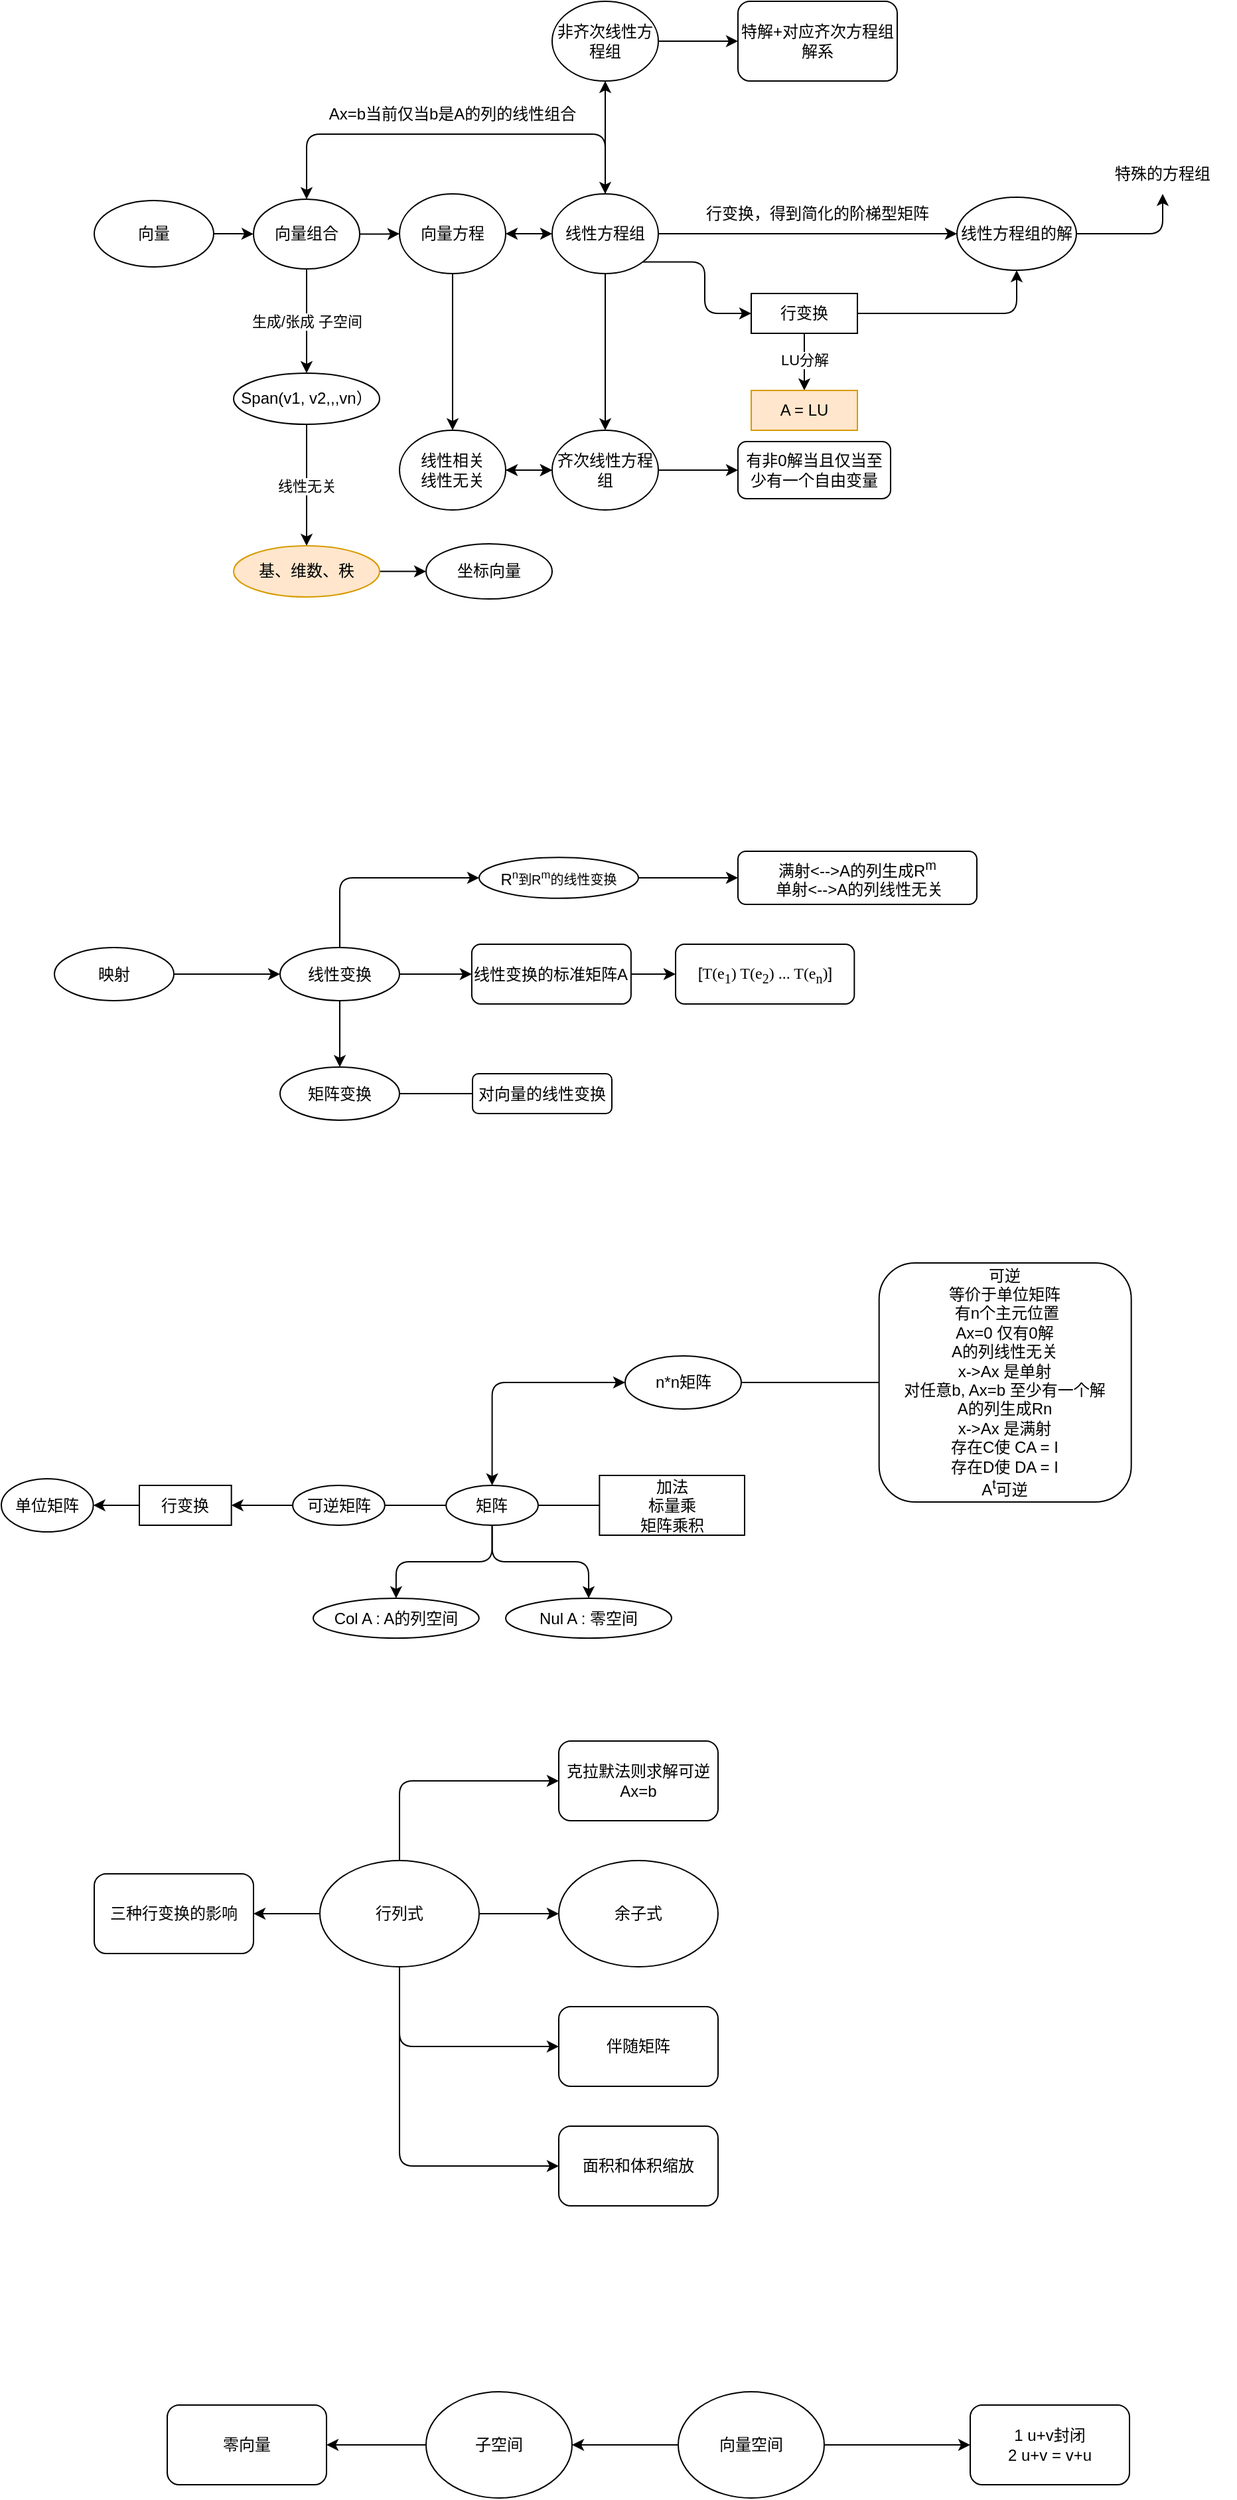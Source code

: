 <mxfile version="20.5.1" type="github">
  <diagram name="Page-1" id="e7e014a7-5840-1c2e-5031-d8a46d1fe8dd">
    <mxGraphModel dx="1422" dy="762" grid="1" gridSize="10" guides="1" tooltips="1" connect="1" arrows="1" fold="1" page="1" pageScale="1" pageWidth="827" pageHeight="11169" background="none" math="0" shadow="0">
      <root>
        <mxCell id="0" />
        <mxCell id="1" parent="0" />
        <mxCell id="oNJBq7v1mSASrG1cI6hb-3" value="" style="edgeStyle=orthogonalEdgeStyle;rounded=0;orthogonalLoop=1;jettySize=auto;html=1;" parent="1" source="oNJBq7v1mSASrG1cI6hb-1" target="oNJBq7v1mSASrG1cI6hb-2" edge="1">
          <mxGeometry relative="1" as="geometry" />
        </mxCell>
        <mxCell id="oNJBq7v1mSASrG1cI6hb-1" value="向量" style="ellipse;whiteSpace=wrap;html=1;" parent="1" vertex="1">
          <mxGeometry x="160" y="210" width="90" height="50" as="geometry" />
        </mxCell>
        <mxCell id="oNJBq7v1mSASrG1cI6hb-5" value="" style="edgeStyle=orthogonalEdgeStyle;rounded=0;orthogonalLoop=1;jettySize=auto;html=1;" parent="1" source="oNJBq7v1mSASrG1cI6hb-2" target="oNJBq7v1mSASrG1cI6hb-4" edge="1">
          <mxGeometry relative="1" as="geometry" />
        </mxCell>
        <mxCell id="oNJBq7v1mSASrG1cI6hb-12" style="edgeStyle=orthogonalEdgeStyle;rounded=1;orthogonalLoop=1;jettySize=auto;html=1;exitX=0.5;exitY=0;exitDx=0;exitDy=0;entryX=0.5;entryY=0;entryDx=0;entryDy=0;elbow=vertical;startArrow=classic;startFill=1;" parent="1" source="oNJBq7v1mSASrG1cI6hb-2" target="oNJBq7v1mSASrG1cI6hb-6" edge="1">
          <mxGeometry relative="1" as="geometry">
            <Array as="points">
              <mxPoint x="320" y="160" />
              <mxPoint x="545" y="160" />
            </Array>
          </mxGeometry>
        </mxCell>
        <mxCell id="oNJBq7v1mSASrG1cI6hb-25" value="生成/张成 子空间" style="edgeStyle=orthogonalEdgeStyle;curved=1;rounded=0;orthogonalLoop=1;jettySize=auto;html=1;elbow=vertical;" parent="1" edge="1">
          <mxGeometry relative="1" as="geometry">
            <mxPoint x="320" y="261.5" as="sourcePoint" />
            <mxPoint x="320" y="340" as="targetPoint" />
            <Array as="points">
              <mxPoint x="320" y="290" />
              <mxPoint x="320" y="290" />
            </Array>
          </mxGeometry>
        </mxCell>
        <mxCell id="oNJBq7v1mSASrG1cI6hb-2" value="向量组合" style="ellipse;whiteSpace=wrap;html=1;" parent="1" vertex="1">
          <mxGeometry x="280" y="209" width="80" height="52.5" as="geometry" />
        </mxCell>
        <mxCell id="oNJBq7v1mSASrG1cI6hb-7" value="" style="edgeStyle=orthogonalEdgeStyle;rounded=0;orthogonalLoop=1;jettySize=auto;html=1;startArrow=classic;startFill=1;" parent="1" source="oNJBq7v1mSASrG1cI6hb-4" target="oNJBq7v1mSASrG1cI6hb-6" edge="1">
          <mxGeometry relative="1" as="geometry" />
        </mxCell>
        <mxCell id="oNJBq7v1mSASrG1cI6hb-28" value="" style="edgeStyle=orthogonalEdgeStyle;curved=1;rounded=0;orthogonalLoop=1;jettySize=auto;html=1;elbow=vertical;" parent="1" source="oNJBq7v1mSASrG1cI6hb-4" target="oNJBq7v1mSASrG1cI6hb-27" edge="1">
          <mxGeometry relative="1" as="geometry" />
        </mxCell>
        <mxCell id="oNJBq7v1mSASrG1cI6hb-4" value="向量方程" style="ellipse;whiteSpace=wrap;html=1;" parent="1" vertex="1">
          <mxGeometry x="390" y="205" width="80" height="60" as="geometry" />
        </mxCell>
        <mxCell id="oNJBq7v1mSASrG1cI6hb-21" style="edgeStyle=orthogonalEdgeStyle;curved=1;rounded=0;orthogonalLoop=1;jettySize=auto;html=1;exitX=0.5;exitY=0;exitDx=0;exitDy=0;elbow=vertical;" parent="1" source="oNJBq7v1mSASrG1cI6hb-6" target="oNJBq7v1mSASrG1cI6hb-20" edge="1">
          <mxGeometry relative="1" as="geometry" />
        </mxCell>
        <mxCell id="oNJBq7v1mSASrG1cI6hb-30" value="" style="edgeStyle=orthogonalEdgeStyle;curved=1;rounded=0;orthogonalLoop=1;jettySize=auto;html=1;elbow=vertical;" parent="1" source="oNJBq7v1mSASrG1cI6hb-6" target="oNJBq7v1mSASrG1cI6hb-29" edge="1">
          <mxGeometry relative="1" as="geometry" />
        </mxCell>
        <mxCell id="oNJBq7v1mSASrG1cI6hb-44" value="" style="edgeStyle=orthogonalEdgeStyle;orthogonalLoop=1;jettySize=auto;html=1;startArrow=none;startFill=0;endArrow=classic;endFill=1;elbow=vertical;rounded=0;" parent="1" source="oNJBq7v1mSASrG1cI6hb-6" target="oNJBq7v1mSASrG1cI6hb-43" edge="1">
          <mxGeometry relative="1" as="geometry" />
        </mxCell>
        <mxCell id="xrt7ozniqlqUP_sp9zLt-5" style="edgeStyle=orthogonalEdgeStyle;orthogonalLoop=1;jettySize=auto;html=1;exitX=1;exitY=1;exitDx=0;exitDy=0;entryX=0;entryY=0.5;entryDx=0;entryDy=0;rounded=1;" parent="1" source="oNJBq7v1mSASrG1cI6hb-6" target="xrt7ozniqlqUP_sp9zLt-6" edge="1">
          <mxGeometry relative="1" as="geometry">
            <mxPoint x="680" y="300" as="targetPoint" />
          </mxGeometry>
        </mxCell>
        <mxCell id="oNJBq7v1mSASrG1cI6hb-6" value="线性方程组" style="ellipse;whiteSpace=wrap;html=1;" parent="1" vertex="1">
          <mxGeometry x="505" y="205" width="80" height="60" as="geometry" />
        </mxCell>
        <mxCell id="oNJBq7v1mSASrG1cI6hb-23" value="" style="edgeStyle=orthogonalEdgeStyle;curved=1;rounded=0;orthogonalLoop=1;jettySize=auto;html=1;elbow=vertical;" parent="1" source="oNJBq7v1mSASrG1cI6hb-20" target="oNJBq7v1mSASrG1cI6hb-22" edge="1">
          <mxGeometry relative="1" as="geometry" />
        </mxCell>
        <mxCell id="oNJBq7v1mSASrG1cI6hb-20" value="非齐次线性方程组" style="ellipse;whiteSpace=wrap;html=1;" parent="1" vertex="1">
          <mxGeometry x="505" y="60" width="80" height="60" as="geometry" />
        </mxCell>
        <mxCell id="oNJBq7v1mSASrG1cI6hb-22" value="特解+对应齐次方程组解系" style="rounded=1;whiteSpace=wrap;html=1;" parent="1" vertex="1">
          <mxGeometry x="645" y="60" width="120" height="60" as="geometry" />
        </mxCell>
        <mxCell id="repZEsD1BnuXegKg9dCB-4" value="线性无关" style="edgeStyle=orthogonalEdgeStyle;rounded=0;orthogonalLoop=1;jettySize=auto;html=1;" parent="1" source="oNJBq7v1mSASrG1cI6hb-24" target="repZEsD1BnuXegKg9dCB-3" edge="1">
          <mxGeometry relative="1" as="geometry" />
        </mxCell>
        <mxCell id="oNJBq7v1mSASrG1cI6hb-24" value="Span(v1, v2,,,vn）" style="ellipse;whiteSpace=wrap;html=1;" parent="1" vertex="1">
          <mxGeometry x="265" y="340" width="110" height="38.5" as="geometry" />
        </mxCell>
        <mxCell id="oNJBq7v1mSASrG1cI6hb-31" value="" style="edgeStyle=orthogonalEdgeStyle;curved=1;rounded=0;orthogonalLoop=1;jettySize=auto;html=1;elbow=vertical;endArrow=classic;endFill=1;" parent="1" source="oNJBq7v1mSASrG1cI6hb-27" target="oNJBq7v1mSASrG1cI6hb-29" edge="1">
          <mxGeometry relative="1" as="geometry" />
        </mxCell>
        <mxCell id="oNJBq7v1mSASrG1cI6hb-41" value="" style="edgeStyle=orthogonalEdgeStyle;orthogonalLoop=1;jettySize=auto;html=1;endArrow=classic;endFill=1;elbow=vertical;curved=1;startArrow=classic;startFill=1;" parent="1" source="oNJBq7v1mSASrG1cI6hb-27" target="oNJBq7v1mSASrG1cI6hb-29" edge="1">
          <mxGeometry relative="1" as="geometry" />
        </mxCell>
        <mxCell id="oNJBq7v1mSASrG1cI6hb-27" value="线性相关&lt;br&gt;线性无关" style="ellipse;whiteSpace=wrap;html=1;" parent="1" vertex="1">
          <mxGeometry x="390" y="383" width="80" height="60" as="geometry" />
        </mxCell>
        <mxCell id="xrt7ozniqlqUP_sp9zLt-14" value="" style="edgeStyle=orthogonalEdgeStyle;rounded=1;orthogonalLoop=1;jettySize=auto;html=1;startArrow=none;startFill=0;" parent="1" source="oNJBq7v1mSASrG1cI6hb-29" target="xrt7ozniqlqUP_sp9zLt-13" edge="1">
          <mxGeometry relative="1" as="geometry" />
        </mxCell>
        <mxCell id="oNJBq7v1mSASrG1cI6hb-29" value="齐次线性方程组" style="ellipse;whiteSpace=wrap;html=1;" parent="1" vertex="1">
          <mxGeometry x="505" y="383" width="80" height="60" as="geometry" />
        </mxCell>
        <mxCell id="xrt7ozniqlqUP_sp9zLt-9" style="edgeStyle=orthogonalEdgeStyle;rounded=1;orthogonalLoop=1;jettySize=auto;html=1;exitX=1;exitY=0.5;exitDx=0;exitDy=0;entryX=0.5;entryY=1;entryDx=0;entryDy=0;" parent="1" source="oNJBq7v1mSASrG1cI6hb-43" target="oNJBq7v1mSASrG1cI6hb-45" edge="1">
          <mxGeometry relative="1" as="geometry" />
        </mxCell>
        <mxCell id="oNJBq7v1mSASrG1cI6hb-43" value="线性方程组的解" style="ellipse;whiteSpace=wrap;html=1;" parent="1" vertex="1">
          <mxGeometry x="810" y="207.5" width="90" height="55" as="geometry" />
        </mxCell>
        <mxCell id="oNJBq7v1mSASrG1cI6hb-45" value="特殊的方程组" style="text;html=1;strokeColor=none;fillColor=none;align=center;verticalAlign=middle;whiteSpace=wrap;rounded=0;" parent="1" vertex="1">
          <mxGeometry x="910" y="175" width="110" height="30" as="geometry" />
        </mxCell>
        <mxCell id="oNJBq7v1mSASrG1cI6hb-46" value="行变换，得到简化的阶梯型矩阵" style="text;html=1;strokeColor=none;fillColor=none;align=center;verticalAlign=middle;whiteSpace=wrap;rounded=0;" parent="1" vertex="1">
          <mxGeometry x="605" y="200" width="200" height="40" as="geometry" />
        </mxCell>
        <mxCell id="oNJBq7v1mSASrG1cI6hb-57" value="Ax=b当前仅当b是A的列的线性组合" style="text;html=1;strokeColor=none;fillColor=none;align=center;verticalAlign=middle;whiteSpace=wrap;rounded=0;" parent="1" vertex="1">
          <mxGeometry x="330" y="140" width="200" height="10" as="geometry" />
        </mxCell>
        <mxCell id="xrt7ozniqlqUP_sp9zLt-8" style="edgeStyle=orthogonalEdgeStyle;orthogonalLoop=1;jettySize=auto;html=1;exitX=1;exitY=0.5;exitDx=0;exitDy=0;entryX=0.5;entryY=1;entryDx=0;entryDy=0;rounded=1;" parent="1" source="xrt7ozniqlqUP_sp9zLt-6" target="oNJBq7v1mSASrG1cI6hb-43" edge="1">
          <mxGeometry relative="1" as="geometry" />
        </mxCell>
        <mxCell id="xrt7ozniqlqUP_sp9zLt-11" value="LU分解" style="edgeStyle=orthogonalEdgeStyle;rounded=1;orthogonalLoop=1;jettySize=auto;html=1;exitX=0.5;exitY=1;exitDx=0;exitDy=0;startArrow=none;startFill=0;" parent="1" source="xrt7ozniqlqUP_sp9zLt-6" target="xrt7ozniqlqUP_sp9zLt-10" edge="1">
          <mxGeometry x="-0.091" relative="1" as="geometry">
            <mxPoint as="offset" />
          </mxGeometry>
        </mxCell>
        <mxCell id="xrt7ozniqlqUP_sp9zLt-6" value="行变换" style="rounded=0;whiteSpace=wrap;html=1;" parent="1" vertex="1">
          <mxGeometry x="655" y="280" width="80" height="30" as="geometry" />
        </mxCell>
        <mxCell id="xrt7ozniqlqUP_sp9zLt-10" value="A = LU" style="rounded=0;whiteSpace=wrap;html=1;fillColor=#ffe6cc;strokeColor=#d79b00;" parent="1" vertex="1">
          <mxGeometry x="655" y="353" width="80" height="30" as="geometry" />
        </mxCell>
        <mxCell id="xrt7ozniqlqUP_sp9zLt-13" value="有非0解当且仅当至少有一个自由变量" style="whiteSpace=wrap;html=1;glass=0;rounded=1;" parent="1" vertex="1">
          <mxGeometry x="645" y="391.5" width="115" height="43" as="geometry" />
        </mxCell>
        <mxCell id="repZEsD1BnuXegKg9dCB-1" value="" style="group" parent="1" vertex="1" connectable="0">
          <mxGeometry x="130" y="700" width="695" height="202.5" as="geometry" />
        </mxCell>
        <mxCell id="oNJBq7v1mSASrG1cI6hb-75" value="" style="group" parent="repZEsD1BnuXegKg9dCB-1" vertex="1" connectable="0">
          <mxGeometry x="320" width="375" height="40" as="geometry" />
        </mxCell>
        <mxCell id="oNJBq7v1mSASrG1cI6hb-70" value="R&lt;span style=&quot;font-size: 10px;&quot;&gt;&lt;sup&gt;n&lt;/sup&gt;到R&lt;sup&gt;m&lt;/sup&gt;的线性变换&lt;/span&gt;" style="ellipse;whiteSpace=wrap;html=1;rounded=1;glass=0;sketch=0;" parent="oNJBq7v1mSASrG1cI6hb-75" vertex="1">
          <mxGeometry y="4.615" width="120.0" height="30.769" as="geometry" />
        </mxCell>
        <mxCell id="oNJBq7v1mSASrG1cI6hb-73" value="满射&amp;lt;--&amp;gt;A的列生成R&lt;sup&gt;m&lt;/sup&gt;&lt;br&gt;&amp;nbsp;单射&amp;lt;--&amp;gt;A的列线性无关" style="rounded=1;whiteSpace=wrap;html=1;glass=0;sketch=0;" parent="oNJBq7v1mSASrG1cI6hb-75" vertex="1">
          <mxGeometry x="195.0" width="180.0" height="40" as="geometry" />
        </mxCell>
        <mxCell id="oNJBq7v1mSASrG1cI6hb-72" value="" style="edgeStyle=orthogonalEdgeStyle;curved=1;orthogonalLoop=1;jettySize=auto;html=1;startArrow=none;startFill=0;endArrow=classic;endFill=1;elbow=vertical;" parent="oNJBq7v1mSASrG1cI6hb-75" source="oNJBq7v1mSASrG1cI6hb-70" target="oNJBq7v1mSASrG1cI6hb-73" edge="1">
          <mxGeometry relative="1" as="geometry">
            <mxPoint x="200.0" y="20" as="targetPoint" />
          </mxGeometry>
        </mxCell>
        <mxCell id="oNJBq7v1mSASrG1cI6hb-94" value="" style="group" parent="repZEsD1BnuXegKg9dCB-1" vertex="1" connectable="0">
          <mxGeometry y="70" width="602.67" height="132.5" as="geometry" />
        </mxCell>
        <mxCell id="oNJBq7v1mSASrG1cI6hb-58" value="映射" style="ellipse;whiteSpace=wrap;html=1;" parent="oNJBq7v1mSASrG1cI6hb-94" vertex="1">
          <mxGeometry y="2.5" width="90" height="40" as="geometry" />
        </mxCell>
        <mxCell id="oNJBq7v1mSASrG1cI6hb-59" value="线性变换" style="ellipse;whiteSpace=wrap;html=1;" parent="oNJBq7v1mSASrG1cI6hb-94" vertex="1">
          <mxGeometry x="170" y="2.5" width="90" height="40" as="geometry" />
        </mxCell>
        <mxCell id="oNJBq7v1mSASrG1cI6hb-60" value="" style="edgeStyle=orthogonalEdgeStyle;curved=1;orthogonalLoop=1;jettySize=auto;html=1;startArrow=none;startFill=0;endArrow=classic;endFill=1;elbow=vertical;" parent="oNJBq7v1mSASrG1cI6hb-94" source="oNJBq7v1mSASrG1cI6hb-58" target="oNJBq7v1mSASrG1cI6hb-59" edge="1">
          <mxGeometry relative="1" as="geometry" />
        </mxCell>
        <mxCell id="oNJBq7v1mSASrG1cI6hb-62" value="矩阵变换" style="ellipse;whiteSpace=wrap;html=1;" parent="oNJBq7v1mSASrG1cI6hb-94" vertex="1">
          <mxGeometry x="170" y="92.5" width="90" height="40" as="geometry" />
        </mxCell>
        <mxCell id="oNJBq7v1mSASrG1cI6hb-63" value="" style="edgeStyle=orthogonalEdgeStyle;curved=1;orthogonalLoop=1;jettySize=auto;html=1;startArrow=none;startFill=0;endArrow=classic;endFill=1;elbow=vertical;" parent="oNJBq7v1mSASrG1cI6hb-94" source="oNJBq7v1mSASrG1cI6hb-59" target="oNJBq7v1mSASrG1cI6hb-62" edge="1">
          <mxGeometry relative="1" as="geometry" />
        </mxCell>
        <mxCell id="oNJBq7v1mSASrG1cI6hb-64" value="线性变换的标准矩阵A" style="whiteSpace=wrap;html=1;rounded=1;" parent="oNJBq7v1mSASrG1cI6hb-94" vertex="1">
          <mxGeometry x="314.44" width="120" height="45" as="geometry" />
        </mxCell>
        <mxCell id="oNJBq7v1mSASrG1cI6hb-65" value="" style="edgeStyle=orthogonalEdgeStyle;curved=1;orthogonalLoop=1;jettySize=auto;html=1;startArrow=none;startFill=0;endArrow=classic;endFill=1;elbow=vertical;" parent="oNJBq7v1mSASrG1cI6hb-94" source="oNJBq7v1mSASrG1cI6hb-59" target="oNJBq7v1mSASrG1cI6hb-64" edge="1">
          <mxGeometry relative="1" as="geometry" />
        </mxCell>
        <mxCell id="oNJBq7v1mSASrG1cI6hb-66" value="[&lt;font face=&quot;Georgia&quot;&gt;T(e&lt;sub&gt;1&lt;/sub&gt;) T(e&lt;sub&gt;2&lt;/sub&gt;) ... T(e&lt;sub&gt;n&lt;/sub&gt;)&lt;/font&gt;]" style="whiteSpace=wrap;html=1;rounded=1;" parent="oNJBq7v1mSASrG1cI6hb-94" vertex="1">
          <mxGeometry x="468.01" width="134.66" height="45" as="geometry" />
        </mxCell>
        <mxCell id="oNJBq7v1mSASrG1cI6hb-67" value="" style="edgeStyle=orthogonalEdgeStyle;curved=1;orthogonalLoop=1;jettySize=auto;html=1;startArrow=none;startFill=0;endArrow=classic;endFill=1;elbow=vertical;" parent="oNJBq7v1mSASrG1cI6hb-94" source="oNJBq7v1mSASrG1cI6hb-64" target="oNJBq7v1mSASrG1cI6hb-66" edge="1">
          <mxGeometry relative="1" as="geometry" />
        </mxCell>
        <mxCell id="oNJBq7v1mSASrG1cI6hb-68" value="对向量的线性变换" style="whiteSpace=wrap;html=1;rounded=1;glass=0;sketch=0;" parent="oNJBq7v1mSASrG1cI6hb-94" vertex="1">
          <mxGeometry x="315" y="97.5" width="105" height="30" as="geometry" />
        </mxCell>
        <mxCell id="oNJBq7v1mSASrG1cI6hb-69" value="" style="edgeStyle=orthogonalEdgeStyle;curved=1;orthogonalLoop=1;jettySize=auto;html=1;startArrow=none;startFill=0;endArrow=none;endFill=0;elbow=vertical;" parent="oNJBq7v1mSASrG1cI6hb-94" source="oNJBq7v1mSASrG1cI6hb-62" target="oNJBq7v1mSASrG1cI6hb-68" edge="1">
          <mxGeometry relative="1" as="geometry" />
        </mxCell>
        <mxCell id="rIRUr_vu1HYP2ZQVzsmf-18" style="edgeStyle=orthogonalEdgeStyle;rounded=1;orthogonalLoop=1;jettySize=auto;html=1;exitX=0.5;exitY=0;exitDx=0;exitDy=0;startArrow=none;startFill=0;entryX=0;entryY=0.5;entryDx=0;entryDy=0;" parent="repZEsD1BnuXegKg9dCB-1" source="oNJBq7v1mSASrG1cI6hb-59" target="oNJBq7v1mSASrG1cI6hb-70" edge="1">
          <mxGeometry relative="1" as="geometry">
            <mxPoint x="270" y="-10" as="targetPoint" />
          </mxGeometry>
        </mxCell>
        <mxCell id="repZEsD1BnuXegKg9dCB-2" value="" style="group" parent="1" vertex="1" connectable="0">
          <mxGeometry x="90" y="1010" width="851.34" height="282.5" as="geometry" />
        </mxCell>
        <mxCell id="oNJBq7v1mSASrG1cI6hb-78" value="单位矩阵" style="ellipse;whiteSpace=wrap;html=1;rounded=1;glass=0;sketch=0;" parent="repZEsD1BnuXegKg9dCB-2" vertex="1">
          <mxGeometry y="162.5" width="69.333" height="40" as="geometry" />
        </mxCell>
        <mxCell id="oNJBq7v1mSASrG1cI6hb-81" value="行变换" style="rounded=0;whiteSpace=wrap;html=1;glass=0;sketch=0;" parent="repZEsD1BnuXegKg9dCB-2" vertex="1">
          <mxGeometry x="104" y="167.5" width="69.333" height="30" as="geometry" />
        </mxCell>
        <mxCell id="oNJBq7v1mSASrG1cI6hb-80" value="" style="edgeStyle=orthogonalEdgeStyle;curved=1;orthogonalLoop=1;jettySize=auto;html=1;startArrow=classic;startFill=1;endArrow=none;endFill=0;elbow=vertical;entryX=0;entryY=0.5;entryDx=0;entryDy=0;" parent="repZEsD1BnuXegKg9dCB-2" source="oNJBq7v1mSASrG1cI6hb-78" target="oNJBq7v1mSASrG1cI6hb-81" edge="1">
          <mxGeometry relative="1" as="geometry">
            <mxPoint x="115.556" y="182.5" as="targetPoint" />
          </mxGeometry>
        </mxCell>
        <mxCell id="oNJBq7v1mSASrG1cI6hb-82" value="可逆矩阵" style="ellipse;whiteSpace=wrap;html=1;rounded=0;glass=0;sketch=0;" parent="repZEsD1BnuXegKg9dCB-2" vertex="1">
          <mxGeometry x="219.556" y="167.5" width="69.333" height="30" as="geometry" />
        </mxCell>
        <mxCell id="oNJBq7v1mSASrG1cI6hb-83" value="" style="edgeStyle=orthogonalEdgeStyle;curved=1;orthogonalLoop=1;jettySize=auto;html=1;startArrow=classic;startFill=1;endArrow=none;endFill=0;elbow=vertical;" parent="repZEsD1BnuXegKg9dCB-2" source="oNJBq7v1mSASrG1cI6hb-81" target="oNJBq7v1mSASrG1cI6hb-82" edge="1">
          <mxGeometry relative="1" as="geometry" />
        </mxCell>
        <mxCell id="oNJBq7v1mSASrG1cI6hb-84" value="矩阵" style="ellipse;whiteSpace=wrap;html=1;rounded=0;glass=0;sketch=0;" parent="repZEsD1BnuXegKg9dCB-2" vertex="1">
          <mxGeometry x="335.111" y="167.5" width="69.333" height="30" as="geometry" />
        </mxCell>
        <mxCell id="oNJBq7v1mSASrG1cI6hb-85" value="" style="edgeStyle=orthogonalEdgeStyle;curved=1;orthogonalLoop=1;jettySize=auto;html=1;startArrow=none;startFill=0;endArrow=none;endFill=0;elbow=vertical;" parent="repZEsD1BnuXegKg9dCB-2" source="oNJBq7v1mSASrG1cI6hb-82" target="oNJBq7v1mSASrG1cI6hb-84" edge="1">
          <mxGeometry relative="1" as="geometry" />
        </mxCell>
        <mxCell id="oNJBq7v1mSASrG1cI6hb-86" value="加法&lt;br&gt;标量乘&lt;br&gt;矩阵乘积" style="whiteSpace=wrap;html=1;rounded=0;glass=0;sketch=0;" parent="repZEsD1BnuXegKg9dCB-2" vertex="1">
          <mxGeometry x="450.67" y="160" width="109.33" height="45" as="geometry" />
        </mxCell>
        <mxCell id="oNJBq7v1mSASrG1cI6hb-87" value="" style="edgeStyle=orthogonalEdgeStyle;curved=1;orthogonalLoop=1;jettySize=auto;html=1;startArrow=none;startFill=0;endArrow=none;endFill=0;elbow=vertical;" parent="repZEsD1BnuXegKg9dCB-2" source="oNJBq7v1mSASrG1cI6hb-84" target="oNJBq7v1mSASrG1cI6hb-86" edge="1">
          <mxGeometry relative="1" as="geometry" />
        </mxCell>
        <mxCell id="oNJBq7v1mSASrG1cI6hb-93" value="" style="group" parent="repZEsD1BnuXegKg9dCB-2" vertex="1" connectable="0">
          <mxGeometry x="470" width="381.34" height="180" as="geometry" />
        </mxCell>
        <mxCell id="oNJBq7v1mSASrG1cI6hb-89" value="n*n矩阵" style="ellipse;whiteSpace=wrap;html=1;rounded=1;glass=0;sketch=0;" parent="oNJBq7v1mSASrG1cI6hb-93" vertex="1">
          <mxGeometry y="70" width="87.5" height="40" as="geometry" />
        </mxCell>
        <mxCell id="oNJBq7v1mSASrG1cI6hb-90" value="&lt;div class=&quot;mind-clipboard&quot;&gt;可逆&lt;div&gt;等价于单位矩阵&lt;/div&gt;&lt;div&gt;&amp;nbsp;有n个主元位置&lt;/div&gt;&lt;div&gt;Ax=0 仅有0解&lt;/div&gt;&lt;div&gt;A的列线性无关&lt;/div&gt;&lt;div&gt;x-&amp;gt;Ax 是单射&lt;/div&gt;&lt;div&gt;对任意b, Ax=b 至少有一个解&lt;/div&gt;&lt;div&gt;A的列生成Rn&lt;/div&gt;&lt;div&gt;x-&amp;gt;Ax 是满射&lt;/div&gt;&lt;div&gt;存在C使 CA = I&lt;/div&gt;&lt;div&gt;存在D使 DA = I&lt;/div&gt;&lt;div&gt;A&lt;sup&gt;t&lt;/sup&gt;可逆&lt;/div&gt;&lt;/div&gt;" style="whiteSpace=wrap;html=1;rounded=1;glass=0;sketch=0;" parent="oNJBq7v1mSASrG1cI6hb-93" vertex="1">
          <mxGeometry x="191.34" width="190" height="180" as="geometry" />
        </mxCell>
        <mxCell id="oNJBq7v1mSASrG1cI6hb-91" value="" style="edgeStyle=orthogonalEdgeStyle;curved=1;orthogonalLoop=1;jettySize=auto;html=1;startArrow=none;startFill=0;endArrow=none;endFill=0;elbow=vertical;" parent="oNJBq7v1mSASrG1cI6hb-93" source="oNJBq7v1mSASrG1cI6hb-89" target="oNJBq7v1mSASrG1cI6hb-90" edge="1">
          <mxGeometry relative="1" as="geometry" />
        </mxCell>
        <mxCell id="rIRUr_vu1HYP2ZQVzsmf-16" style="edgeStyle=orthogonalEdgeStyle;rounded=1;orthogonalLoop=1;jettySize=auto;html=1;exitX=0.5;exitY=0;exitDx=0;exitDy=0;entryX=0;entryY=0.5;entryDx=0;entryDy=0;startArrow=classic;startFill=1;" parent="repZEsD1BnuXegKg9dCB-2" source="oNJBq7v1mSASrG1cI6hb-84" target="oNJBq7v1mSASrG1cI6hb-89" edge="1">
          <mxGeometry relative="1" as="geometry" />
        </mxCell>
        <mxCell id="rIRUr_vu1HYP2ZQVzsmf-4" value="Col A : A的列空间" style="ellipse;whiteSpace=wrap;html=1;rounded=0;glass=0;sketch=0;" parent="repZEsD1BnuXegKg9dCB-2" vertex="1">
          <mxGeometry x="235.0" y="252.5" width="124.89" height="30" as="geometry" />
        </mxCell>
        <mxCell id="rIRUr_vu1HYP2ZQVzsmf-8" value="Nul A : 零空间" style="ellipse;whiteSpace=wrap;html=1;" parent="repZEsD1BnuXegKg9dCB-2" vertex="1">
          <mxGeometry x="380.0" y="252.5" width="125" height="30" as="geometry" />
        </mxCell>
        <mxCell id="rIRUr_vu1HYP2ZQVzsmf-11" style="edgeStyle=orthogonalEdgeStyle;rounded=1;orthogonalLoop=1;jettySize=auto;html=1;exitX=0.5;exitY=1;exitDx=0;exitDy=0;" parent="repZEsD1BnuXegKg9dCB-2" source="oNJBq7v1mSASrG1cI6hb-84" target="rIRUr_vu1HYP2ZQVzsmf-4" edge="1">
          <mxGeometry relative="1" as="geometry" />
        </mxCell>
        <mxCell id="rIRUr_vu1HYP2ZQVzsmf-10" style="edgeStyle=orthogonalEdgeStyle;rounded=1;orthogonalLoop=1;jettySize=auto;html=1;exitX=0.5;exitY=1;exitDx=0;exitDy=0;entryX=0.5;entryY=0;entryDx=0;entryDy=0;" parent="repZEsD1BnuXegKg9dCB-2" source="oNJBq7v1mSASrG1cI6hb-84" target="rIRUr_vu1HYP2ZQVzsmf-8" edge="1">
          <mxGeometry relative="1" as="geometry" />
        </mxCell>
        <mxCell id="repZEsD1BnuXegKg9dCB-7" value="" style="edgeStyle=orthogonalEdgeStyle;rounded=0;orthogonalLoop=1;jettySize=auto;html=1;" parent="1" source="repZEsD1BnuXegKg9dCB-3" target="repZEsD1BnuXegKg9dCB-6" edge="1">
          <mxGeometry relative="1" as="geometry" />
        </mxCell>
        <mxCell id="repZEsD1BnuXegKg9dCB-3" value="基、维数、秩" style="ellipse;whiteSpace=wrap;html=1;fillColor=#ffe6cc;strokeColor=#d79b00;" parent="1" vertex="1">
          <mxGeometry x="265" y="470" width="110" height="38.5" as="geometry" />
        </mxCell>
        <mxCell id="repZEsD1BnuXegKg9dCB-6" value="坐标向量" style="ellipse;whiteSpace=wrap;html=1;" parent="1" vertex="1">
          <mxGeometry x="410" y="468.5" width="95" height="41.5" as="geometry" />
        </mxCell>
        <mxCell id="hJB4aa5CZlRUL_3Op0QT-4" value="" style="edgeStyle=orthogonalEdgeStyle;rounded=0;orthogonalLoop=1;jettySize=auto;html=1;" edge="1" parent="1" source="hJB4aa5CZlRUL_3Op0QT-1" target="hJB4aa5CZlRUL_3Op0QT-3">
          <mxGeometry relative="1" as="geometry" />
        </mxCell>
        <mxCell id="hJB4aa5CZlRUL_3Op0QT-7" style="edgeStyle=orthogonalEdgeStyle;rounded=0;orthogonalLoop=1;jettySize=auto;html=1;exitX=0;exitY=0.5;exitDx=0;exitDy=0;" edge="1" parent="1" source="hJB4aa5CZlRUL_3Op0QT-1" target="hJB4aa5CZlRUL_3Op0QT-8">
          <mxGeometry relative="1" as="geometry">
            <mxPoint x="300" y="1460" as="targetPoint" />
          </mxGeometry>
        </mxCell>
        <mxCell id="hJB4aa5CZlRUL_3Op0QT-11" style="edgeStyle=orthogonalEdgeStyle;rounded=1;orthogonalLoop=1;jettySize=auto;html=1;exitX=0.5;exitY=0;exitDx=0;exitDy=0;entryX=0;entryY=0.5;entryDx=0;entryDy=0;" edge="1" parent="1" source="hJB4aa5CZlRUL_3Op0QT-1" target="hJB4aa5CZlRUL_3Op0QT-12">
          <mxGeometry relative="1" as="geometry">
            <mxPoint x="580" y="1420" as="targetPoint" />
          </mxGeometry>
        </mxCell>
        <mxCell id="hJB4aa5CZlRUL_3Op0QT-14" style="edgeStyle=orthogonalEdgeStyle;rounded=1;orthogonalLoop=1;jettySize=auto;html=1;exitX=0.5;exitY=1;exitDx=0;exitDy=0;entryX=0;entryY=0.5;entryDx=0;entryDy=0;" edge="1" parent="1" source="hJB4aa5CZlRUL_3Op0QT-1" target="hJB4aa5CZlRUL_3Op0QT-15">
          <mxGeometry relative="1" as="geometry">
            <mxPoint x="400" y="1590" as="targetPoint" />
          </mxGeometry>
        </mxCell>
        <mxCell id="hJB4aa5CZlRUL_3Op0QT-18" style="edgeStyle=orthogonalEdgeStyle;rounded=1;orthogonalLoop=1;jettySize=auto;html=1;exitX=0.5;exitY=1;exitDx=0;exitDy=0;entryX=0;entryY=0.5;entryDx=0;entryDy=0;" edge="1" parent="1" source="hJB4aa5CZlRUL_3Op0QT-1" target="hJB4aa5CZlRUL_3Op0QT-19">
          <mxGeometry relative="1" as="geometry">
            <mxPoint x="510" y="1740" as="targetPoint" />
          </mxGeometry>
        </mxCell>
        <mxCell id="hJB4aa5CZlRUL_3Op0QT-1" value="行列式" style="ellipse;whiteSpace=wrap;html=1;" vertex="1" parent="1">
          <mxGeometry x="330" y="1460" width="120" height="80" as="geometry" />
        </mxCell>
        <mxCell id="hJB4aa5CZlRUL_3Op0QT-3" value="余子式" style="ellipse;whiteSpace=wrap;html=1;" vertex="1" parent="1">
          <mxGeometry x="510" y="1460" width="120" height="80" as="geometry" />
        </mxCell>
        <mxCell id="hJB4aa5CZlRUL_3Op0QT-8" value="三种行变换的影响" style="rounded=1;whiteSpace=wrap;html=1;" vertex="1" parent="1">
          <mxGeometry x="160" y="1470" width="120" height="60" as="geometry" />
        </mxCell>
        <mxCell id="hJB4aa5CZlRUL_3Op0QT-12" value="克拉默法则求解可逆Ax=b" style="rounded=1;whiteSpace=wrap;html=1;" vertex="1" parent="1">
          <mxGeometry x="510" y="1370" width="120" height="60" as="geometry" />
        </mxCell>
        <mxCell id="hJB4aa5CZlRUL_3Op0QT-15" value="伴随矩阵" style="rounded=1;whiteSpace=wrap;html=1;" vertex="1" parent="1">
          <mxGeometry x="510" y="1570" width="120" height="60" as="geometry" />
        </mxCell>
        <mxCell id="hJB4aa5CZlRUL_3Op0QT-19" value="面积和体积缩放" style="rounded=1;whiteSpace=wrap;html=1;" vertex="1" parent="1">
          <mxGeometry x="510" y="1660" width="120" height="60" as="geometry" />
        </mxCell>
        <mxCell id="hJB4aa5CZlRUL_3Op0QT-22" style="edgeStyle=orthogonalEdgeStyle;rounded=1;orthogonalLoop=1;jettySize=auto;html=1;exitX=1;exitY=0.5;exitDx=0;exitDy=0;entryX=0;entryY=0.5;entryDx=0;entryDy=0;" edge="1" parent="1" source="hJB4aa5CZlRUL_3Op0QT-20" target="hJB4aa5CZlRUL_3Op0QT-21">
          <mxGeometry relative="1" as="geometry" />
        </mxCell>
        <mxCell id="hJB4aa5CZlRUL_3Op0QT-24" value="" style="edgeStyle=orthogonalEdgeStyle;rounded=1;orthogonalLoop=1;jettySize=auto;html=1;" edge="1" parent="1" source="hJB4aa5CZlRUL_3Op0QT-20" target="hJB4aa5CZlRUL_3Op0QT-23">
          <mxGeometry relative="1" as="geometry" />
        </mxCell>
        <mxCell id="hJB4aa5CZlRUL_3Op0QT-20" value="向量空间" style="ellipse;whiteSpace=wrap;html=1;" vertex="1" parent="1">
          <mxGeometry x="600" y="1860" width="110" height="80" as="geometry" />
        </mxCell>
        <mxCell id="hJB4aa5CZlRUL_3Op0QT-21" value="1 u+v封闭&lt;br&gt;2 u+v = v+u" style="whiteSpace=wrap;html=1;rounded=1;" vertex="1" parent="1">
          <mxGeometry x="820" y="1870" width="120" height="60" as="geometry" />
        </mxCell>
        <mxCell id="hJB4aa5CZlRUL_3Op0QT-26" value="" style="edgeStyle=orthogonalEdgeStyle;rounded=1;orthogonalLoop=1;jettySize=auto;html=1;" edge="1" parent="1" source="hJB4aa5CZlRUL_3Op0QT-23" target="hJB4aa5CZlRUL_3Op0QT-25">
          <mxGeometry relative="1" as="geometry" />
        </mxCell>
        <mxCell id="hJB4aa5CZlRUL_3Op0QT-23" value="子空间" style="ellipse;whiteSpace=wrap;html=1;" vertex="1" parent="1">
          <mxGeometry x="410" y="1860" width="110" height="80" as="geometry" />
        </mxCell>
        <mxCell id="hJB4aa5CZlRUL_3Op0QT-25" value="零向量" style="whiteSpace=wrap;html=1;rounded=1;" vertex="1" parent="1">
          <mxGeometry x="215" y="1870" width="120" height="60" as="geometry" />
        </mxCell>
      </root>
    </mxGraphModel>
  </diagram>
</mxfile>
